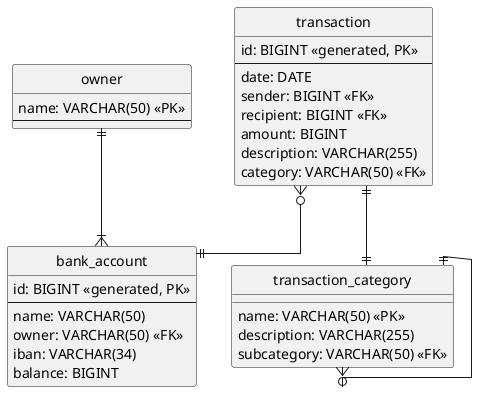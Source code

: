 @startuml
hide circle
skinparam linetype ortho

entity "owner" {
    name: VARCHAR(50) <<PK>>
    --
}

entity "bank_account" {
    id: BIGINT <<generated, PK>>
    --
    name: VARCHAR(50)
    owner: VARCHAR(50) <<FK>>
    iban: VARCHAR(34)
    balance: BIGINT
}

entity "transaction" {
    id: BIGINT <<generated, PK>>
    --
    date: DATE
    sender: BIGINT <<FK>>
    recipient: BIGINT <<FK>>
    amount: BIGINT
    description: VARCHAR(255)
    category: VARCHAR(50) <<FK>>
}

entity "transaction_category" {
    name: VARCHAR(50) <<PK>>
    description: VARCHAR(255)
    subcategory: VARCHAR(50) <<FK>>
}

"owner" ||--|{ "bank_account"
"transaction" }o--|| "bank_account"
"transaction" ||--|| "transaction_category"
"transaction_category" ||--o{ "transaction_category"

@enduml